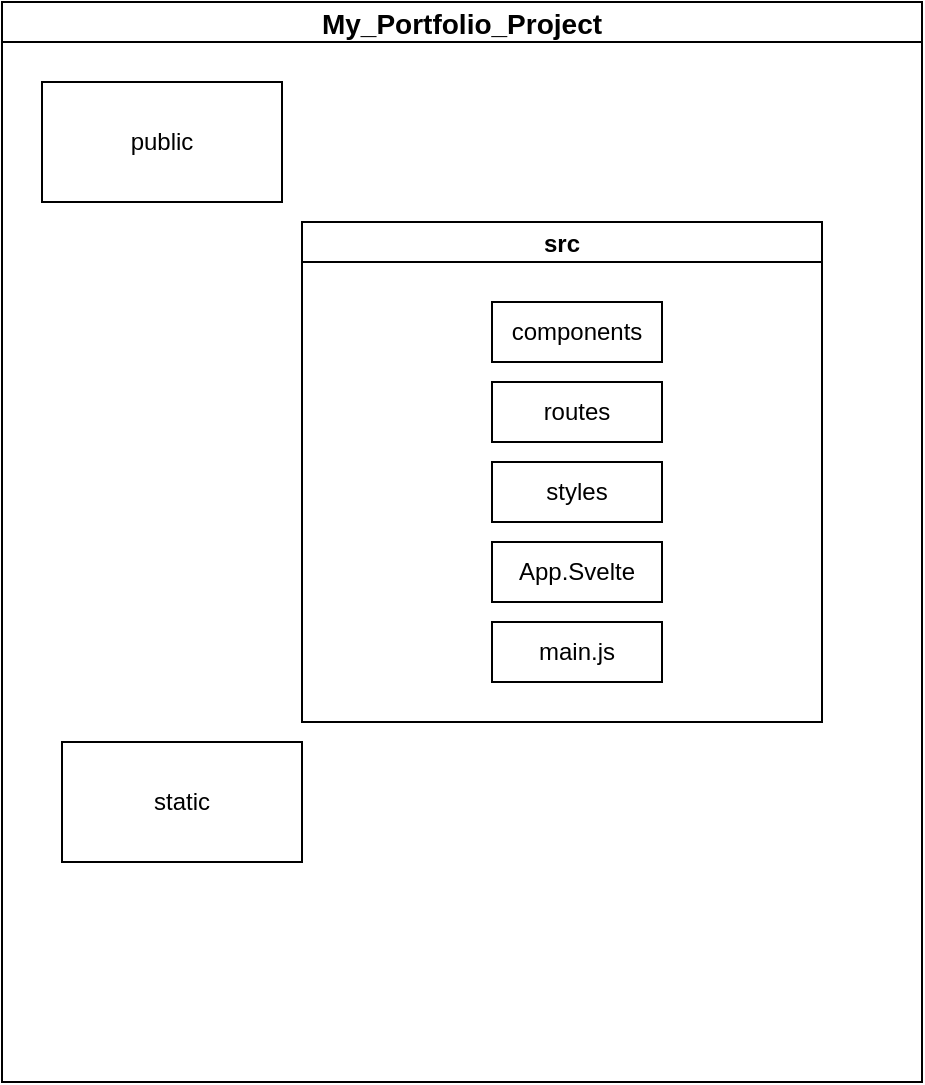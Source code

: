 <mxfile version="24.5.1" type="github">
  <diagram name="Página-1" id="p936Z_GSKwabgAD0SgL5">
    <mxGraphModel dx="1143" dy="697" grid="1" gridSize="10" guides="1" tooltips="1" connect="1" arrows="1" fold="1" page="1" pageScale="1" pageWidth="1654" pageHeight="2336" math="0" shadow="0">
      <root>
        <mxCell id="0" />
        <mxCell id="1" parent="0" />
        <mxCell id="eTxgFcsLmbANutKCiA7s-16" value="My_Portfolio_Project" style="swimlane;startSize=20;horizontal=1;containerType=tree;fontSize=14;" vertex="1" parent="1">
          <mxGeometry x="300" y="140" width="460" height="540" as="geometry">
            <mxRectangle x="220" y="10" width="150" height="30" as="alternateBounds" />
          </mxGeometry>
        </mxCell>
        <mxCell id="eTxgFcsLmbANutKCiA7s-22" value="public" style="rounded=0;whiteSpace=wrap;html=1;" vertex="1" parent="eTxgFcsLmbANutKCiA7s-16">
          <mxGeometry x="20" y="40" width="120" height="60" as="geometry" />
        </mxCell>
        <mxCell id="eTxgFcsLmbANutKCiA7s-23" value="src" style="swimlane;startSize=20;horizontal=1;containerType=tree;" vertex="1" parent="eTxgFcsLmbANutKCiA7s-16">
          <mxGeometry x="150" y="110" width="260" height="250" as="geometry">
            <mxRectangle x="190" y="40" width="70" height="30" as="alternateBounds" />
          </mxGeometry>
        </mxCell>
        <mxCell id="eTxgFcsLmbANutKCiA7s-29" value="components" style="rounded=0;whiteSpace=wrap;html=1;" vertex="1" parent="eTxgFcsLmbANutKCiA7s-23">
          <mxGeometry x="95" y="40" width="85" height="30" as="geometry" />
        </mxCell>
        <mxCell id="eTxgFcsLmbANutKCiA7s-30" value="routes" style="rounded=0;whiteSpace=wrap;html=1;" vertex="1" parent="eTxgFcsLmbANutKCiA7s-23">
          <mxGeometry x="95" y="80" width="85" height="30" as="geometry" />
        </mxCell>
        <mxCell id="eTxgFcsLmbANutKCiA7s-31" value="styles" style="rounded=0;whiteSpace=wrap;html=1;" vertex="1" parent="eTxgFcsLmbANutKCiA7s-23">
          <mxGeometry x="95" y="120" width="85" height="30" as="geometry" />
        </mxCell>
        <mxCell id="eTxgFcsLmbANutKCiA7s-32" value="App.Svelte" style="rounded=0;whiteSpace=wrap;html=1;" vertex="1" parent="eTxgFcsLmbANutKCiA7s-23">
          <mxGeometry x="95" y="160" width="85" height="30" as="geometry" />
        </mxCell>
        <mxCell id="eTxgFcsLmbANutKCiA7s-33" value="main.js" style="rounded=0;whiteSpace=wrap;html=1;" vertex="1" parent="eTxgFcsLmbANutKCiA7s-23">
          <mxGeometry x="95" y="200" width="85" height="30" as="geometry" />
        </mxCell>
        <mxCell id="eTxgFcsLmbANutKCiA7s-34" value="static" style="rounded=0;whiteSpace=wrap;html=1;" vertex="1" parent="eTxgFcsLmbANutKCiA7s-16">
          <mxGeometry x="30" y="370" width="120" height="60" as="geometry" />
        </mxCell>
      </root>
    </mxGraphModel>
  </diagram>
</mxfile>
